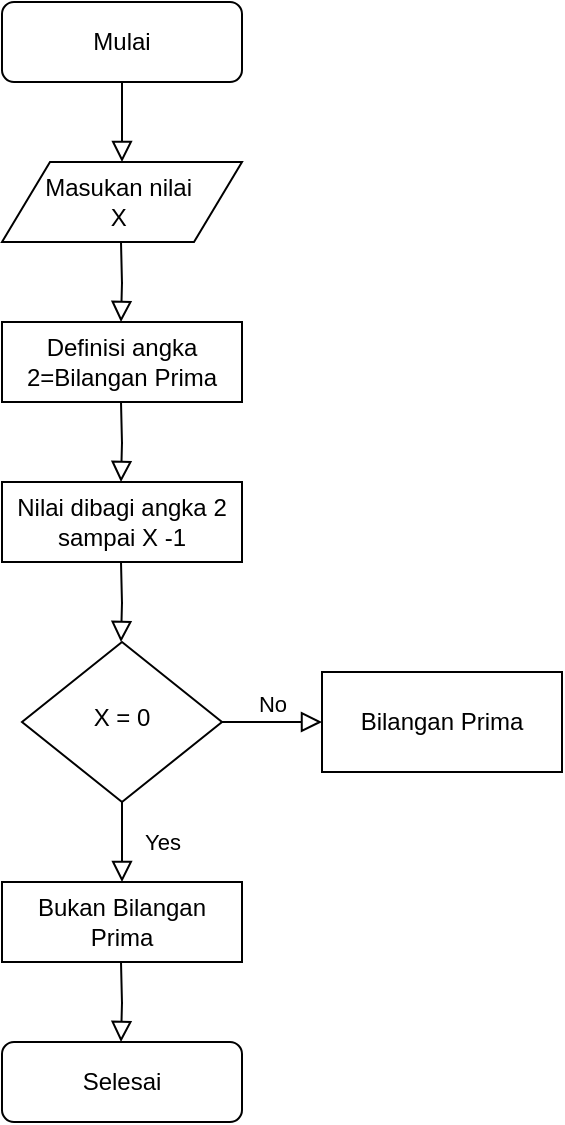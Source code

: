 <mxfile version="13.0.1" type="device"><diagram id="C5RBs43oDa-KdzZeNtuy" name="Page-1"><mxGraphModel dx="1037" dy="568" grid="1" gridSize="10" guides="1" tooltips="1" connect="1" arrows="1" fold="1" page="1" pageScale="1" pageWidth="827" pageHeight="1169" math="0" shadow="0"><root><mxCell id="WIyWlLk6GJQsqaUBKTNV-0"/><mxCell id="WIyWlLk6GJQsqaUBKTNV-1" parent="WIyWlLk6GJQsqaUBKTNV-0"/><mxCell id="WIyWlLk6GJQsqaUBKTNV-2" value="" style="rounded=0;html=1;jettySize=auto;orthogonalLoop=1;fontSize=11;endArrow=block;endFill=0;endSize=8;strokeWidth=1;shadow=0;labelBackgroundColor=none;edgeStyle=orthogonalEdgeStyle;" parent="WIyWlLk6GJQsqaUBKTNV-1" source="WIyWlLk6GJQsqaUBKTNV-3" edge="1"><mxGeometry relative="1" as="geometry"><mxPoint x="220" y="80" as="targetPoint"/></mxGeometry></mxCell><object label="Mulai" id="WIyWlLk6GJQsqaUBKTNV-3"><mxCell style="rounded=1;whiteSpace=wrap;html=1;fontSize=12;glass=0;strokeWidth=1;shadow=0;" parent="WIyWlLk6GJQsqaUBKTNV-1" vertex="1"><mxGeometry x="160" width="120" height="40" as="geometry"/></mxCell></object><mxCell id="kmNFNR3D0H7aeiXR-wfa-0" value="Masukan nilai&amp;nbsp;&lt;br&gt;X&amp;nbsp;" style="shape=parallelogram;perimeter=parallelogramPerimeter;whiteSpace=wrap;html=1;" vertex="1" parent="WIyWlLk6GJQsqaUBKTNV-1"><mxGeometry x="160" y="80" width="120" height="40" as="geometry"/></mxCell><mxCell id="kmNFNR3D0H7aeiXR-wfa-17" value="" style="rounded=0;html=1;jettySize=auto;orthogonalLoop=1;fontSize=11;endArrow=block;endFill=0;endSize=8;strokeWidth=1;shadow=0;labelBackgroundColor=none;edgeStyle=orthogonalEdgeStyle;" edge="1" parent="WIyWlLk6GJQsqaUBKTNV-1"><mxGeometry relative="1" as="geometry"><mxPoint x="219.5" y="120" as="sourcePoint"/><mxPoint x="219.5" y="160" as="targetPoint"/></mxGeometry></mxCell><mxCell id="kmNFNR3D0H7aeiXR-wfa-24" value="Definisi angka 2=Bilangan Prima" style="rounded=0;whiteSpace=wrap;html=1;" vertex="1" parent="WIyWlLk6GJQsqaUBKTNV-1"><mxGeometry x="160" y="160" width="120" height="40" as="geometry"/></mxCell><mxCell id="kmNFNR3D0H7aeiXR-wfa-25" value="" style="rounded=0;html=1;jettySize=auto;orthogonalLoop=1;fontSize=11;endArrow=block;endFill=0;endSize=8;strokeWidth=1;shadow=0;labelBackgroundColor=none;edgeStyle=orthogonalEdgeStyle;" edge="1" parent="WIyWlLk6GJQsqaUBKTNV-1"><mxGeometry relative="1" as="geometry"><mxPoint x="219.5" y="200" as="sourcePoint"/><mxPoint x="219.5" y="240" as="targetPoint"/></mxGeometry></mxCell><mxCell id="kmNFNR3D0H7aeiXR-wfa-26" value="Nilai dibagi angka 2 sampai X -1" style="rounded=0;whiteSpace=wrap;html=1;" vertex="1" parent="WIyWlLk6GJQsqaUBKTNV-1"><mxGeometry x="160" y="240" width="120" height="40" as="geometry"/></mxCell><mxCell id="kmNFNR3D0H7aeiXR-wfa-31" value="Yes" style="rounded=0;html=1;jettySize=auto;orthogonalLoop=1;fontSize=11;endArrow=block;endFill=0;endSize=8;strokeWidth=1;shadow=0;labelBackgroundColor=none;edgeStyle=orthogonalEdgeStyle;" edge="1" parent="WIyWlLk6GJQsqaUBKTNV-1" source="kmNFNR3D0H7aeiXR-wfa-33"><mxGeometry y="20" relative="1" as="geometry"><mxPoint as="offset"/><mxPoint x="220" y="440" as="targetPoint"/></mxGeometry></mxCell><mxCell id="kmNFNR3D0H7aeiXR-wfa-32" value="No" style="edgeStyle=orthogonalEdgeStyle;rounded=0;html=1;jettySize=auto;orthogonalLoop=1;fontSize=11;endArrow=block;endFill=0;endSize=8;strokeWidth=1;shadow=0;labelBackgroundColor=none;" edge="1" parent="WIyWlLk6GJQsqaUBKTNV-1" source="kmNFNR3D0H7aeiXR-wfa-33"><mxGeometry y="10" relative="1" as="geometry"><mxPoint as="offset"/><mxPoint x="320" y="360" as="targetPoint"/></mxGeometry></mxCell><mxCell id="kmNFNR3D0H7aeiXR-wfa-33" value="X = 0" style="rhombus;whiteSpace=wrap;html=1;shadow=0;fontFamily=Helvetica;fontSize=12;align=center;strokeWidth=1;spacing=6;spacingTop=-4;" vertex="1" parent="WIyWlLk6GJQsqaUBKTNV-1"><mxGeometry x="170" y="320" width="100" height="80" as="geometry"/></mxCell><mxCell id="kmNFNR3D0H7aeiXR-wfa-36" value="" style="rounded=0;html=1;jettySize=auto;orthogonalLoop=1;fontSize=11;endArrow=block;endFill=0;endSize=8;strokeWidth=1;shadow=0;labelBackgroundColor=none;edgeStyle=orthogonalEdgeStyle;" edge="1" parent="WIyWlLk6GJQsqaUBKTNV-1"><mxGeometry relative="1" as="geometry"><mxPoint x="219.5" y="280" as="sourcePoint"/><mxPoint x="219.5" y="320" as="targetPoint"/></mxGeometry></mxCell><mxCell id="kmNFNR3D0H7aeiXR-wfa-39" value="Bilangan Prima" style="rounded=0;whiteSpace=wrap;html=1;" vertex="1" parent="WIyWlLk6GJQsqaUBKTNV-1"><mxGeometry x="320" y="335" width="120" height="50" as="geometry"/></mxCell><mxCell id="kmNFNR3D0H7aeiXR-wfa-41" value="Bukan Bilangan Prima" style="rounded=0;whiteSpace=wrap;html=1;" vertex="1" parent="WIyWlLk6GJQsqaUBKTNV-1"><mxGeometry x="160" y="440" width="120" height="40" as="geometry"/></mxCell><mxCell id="kmNFNR3D0H7aeiXR-wfa-42" value="Selesai" style="rounded=1;whiteSpace=wrap;html=1;" vertex="1" parent="WIyWlLk6GJQsqaUBKTNV-1"><mxGeometry x="160" y="520" width="120" height="40" as="geometry"/></mxCell><mxCell id="kmNFNR3D0H7aeiXR-wfa-44" value="" style="rounded=0;html=1;jettySize=auto;orthogonalLoop=1;fontSize=11;endArrow=block;endFill=0;endSize=8;strokeWidth=1;shadow=0;labelBackgroundColor=none;edgeStyle=orthogonalEdgeStyle;" edge="1" parent="WIyWlLk6GJQsqaUBKTNV-1"><mxGeometry relative="1" as="geometry"><mxPoint x="219.5" y="480" as="sourcePoint"/><mxPoint x="219.5" y="520" as="targetPoint"/></mxGeometry></mxCell></root></mxGraphModel></diagram></mxfile>